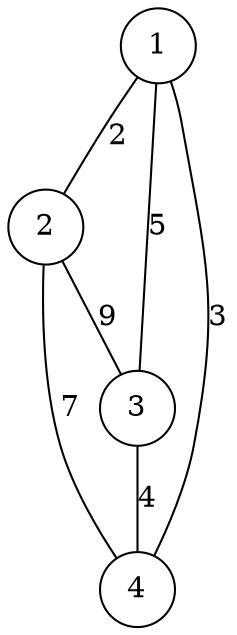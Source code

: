 graph START{
node [shape = circle];
1--2 [ label = 2 ];
1--3 [ label = 5 ];
1--4 [ label = 3 ];
2--3 [ label = 9 ];
2--4 [ label = 7 ];
3--4 [ label = 4 ];
}